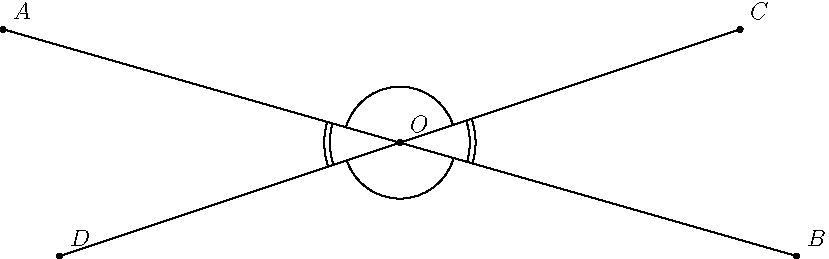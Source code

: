 import geometry;

unitsize(1cm);

pair A = (-7,2);
pair B = (7,-2);

pair C = (6,2);
pair D = (-6,-2);

pair O = (0,0);

dot("$A$", A, 2NE);
dot("$B$", B, 2NE);
draw(A -- B);

dot("$C$", C, 2NE);
dot("$D$", D, 2NE);
draw(C -- D);

dot("$O$", O, 2NE);

markangle(A, O, C, radius=-28, n=1);
markangle(D, O, B, radius=28, n=1);

markangle(B, O, C, radius=35, n=2);
markangle(A, O, D, radius=35, n=2);
